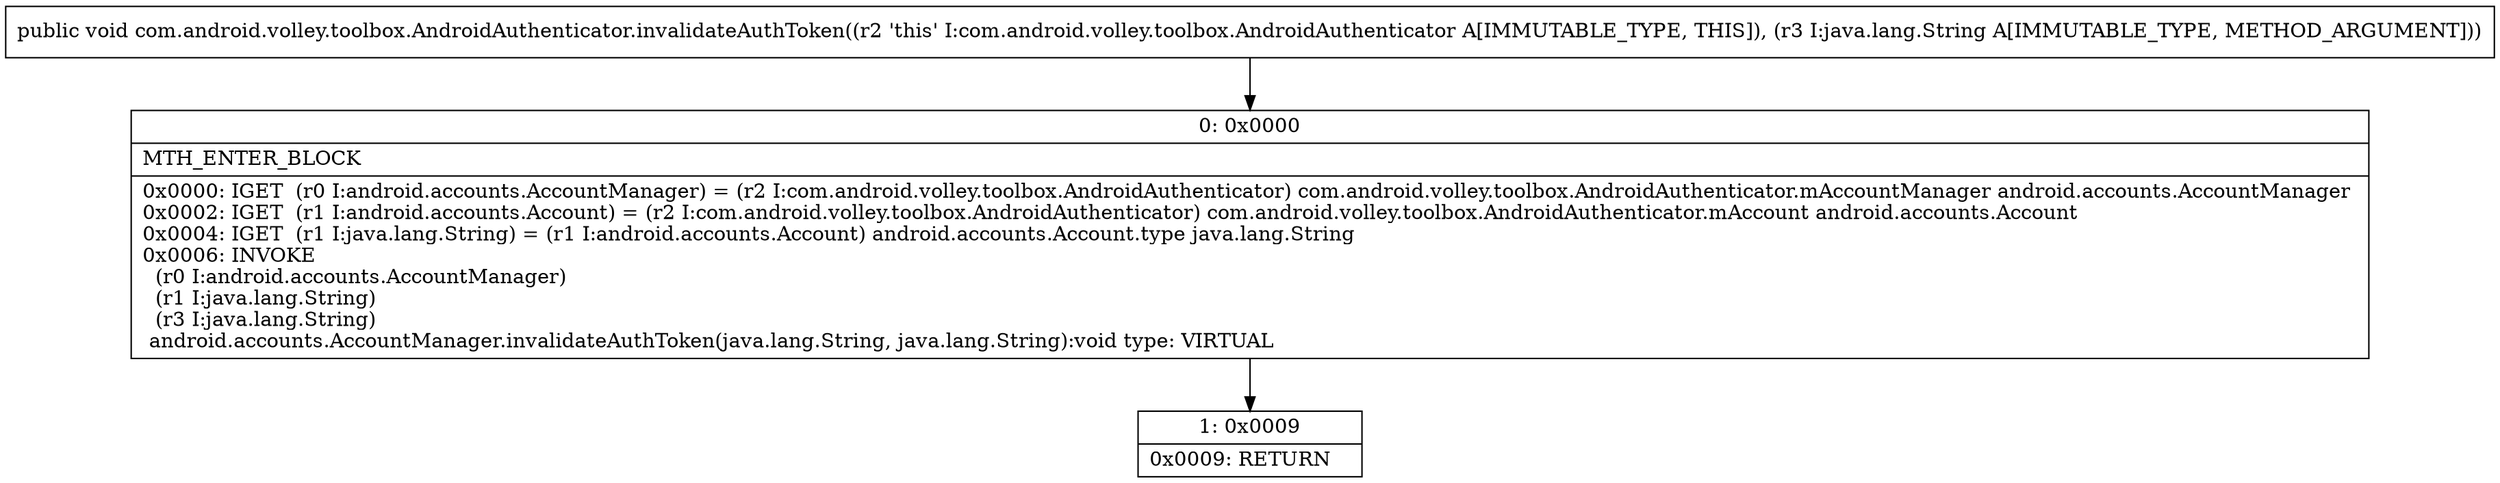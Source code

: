 digraph "CFG forcom.android.volley.toolbox.AndroidAuthenticator.invalidateAuthToken(Ljava\/lang\/String;)V" {
Node_0 [shape=record,label="{0\:\ 0x0000|MTH_ENTER_BLOCK\l|0x0000: IGET  (r0 I:android.accounts.AccountManager) = (r2 I:com.android.volley.toolbox.AndroidAuthenticator) com.android.volley.toolbox.AndroidAuthenticator.mAccountManager android.accounts.AccountManager \l0x0002: IGET  (r1 I:android.accounts.Account) = (r2 I:com.android.volley.toolbox.AndroidAuthenticator) com.android.volley.toolbox.AndroidAuthenticator.mAccount android.accounts.Account \l0x0004: IGET  (r1 I:java.lang.String) = (r1 I:android.accounts.Account) android.accounts.Account.type java.lang.String \l0x0006: INVOKE  \l  (r0 I:android.accounts.AccountManager)\l  (r1 I:java.lang.String)\l  (r3 I:java.lang.String)\l android.accounts.AccountManager.invalidateAuthToken(java.lang.String, java.lang.String):void type: VIRTUAL \l}"];
Node_1 [shape=record,label="{1\:\ 0x0009|0x0009: RETURN   \l}"];
MethodNode[shape=record,label="{public void com.android.volley.toolbox.AndroidAuthenticator.invalidateAuthToken((r2 'this' I:com.android.volley.toolbox.AndroidAuthenticator A[IMMUTABLE_TYPE, THIS]), (r3 I:java.lang.String A[IMMUTABLE_TYPE, METHOD_ARGUMENT])) }"];
MethodNode -> Node_0;
Node_0 -> Node_1;
}

